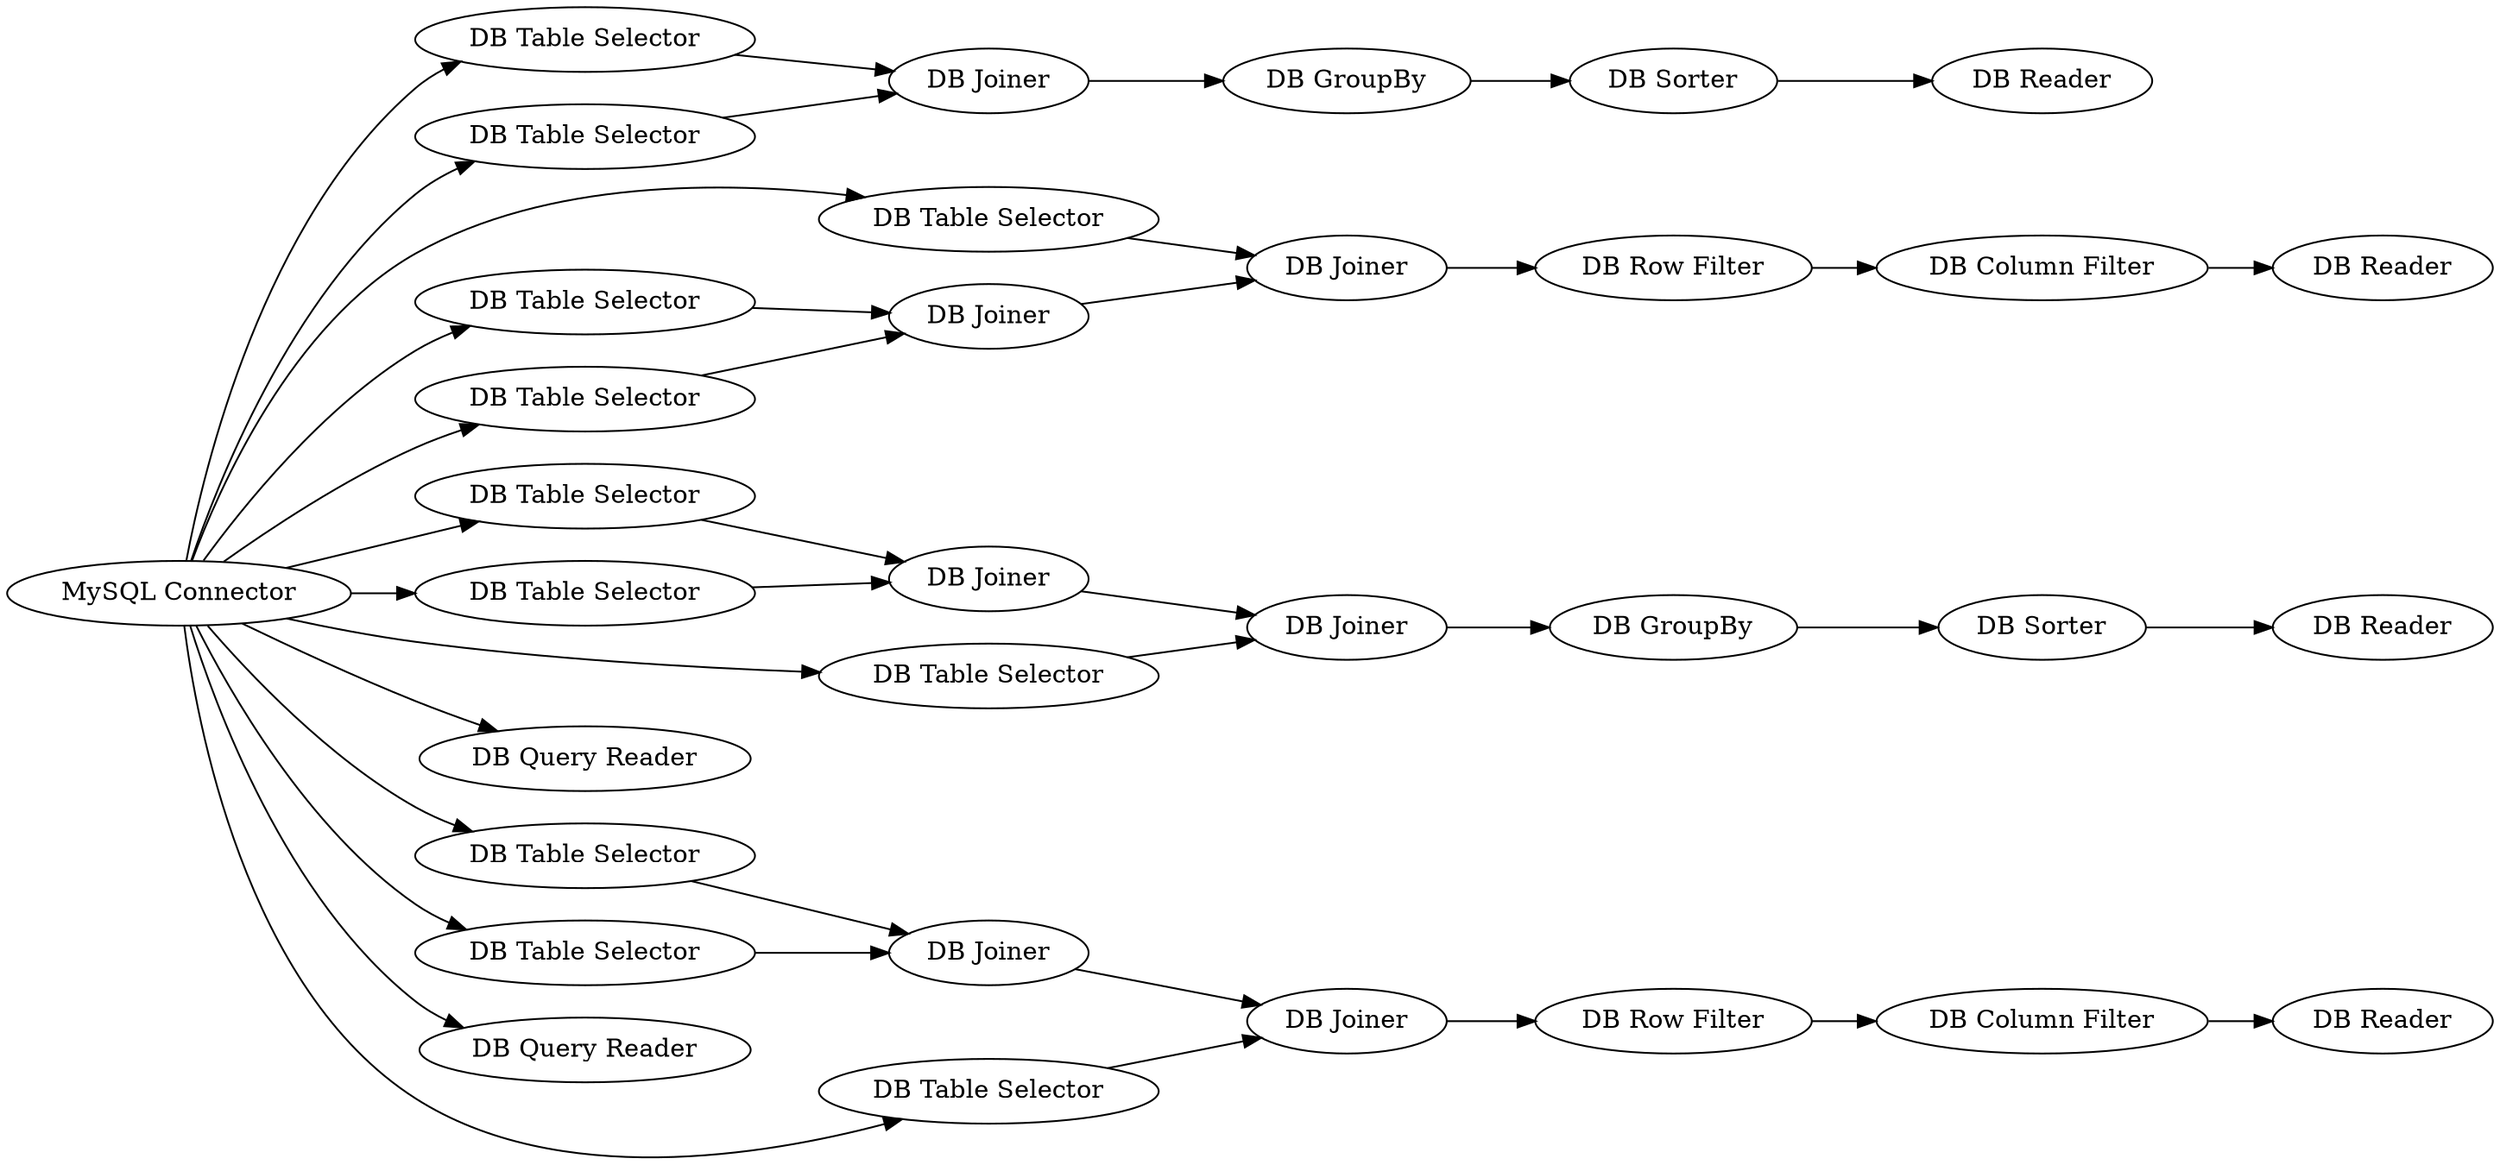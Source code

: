 digraph {
	23 -> 24
	13 -> 14
	27 -> 37
	21 -> 17
	1 -> 23
	1 -> 16
	1 -> 8
	12 -> 13
	1 -> 22
	18 -> 19
	30 -> 31
	35 -> 33
	31 -> 33
	25 -> 26
	1 -> 2
	11 -> 12
	10 -> 12
	8 -> 11
	22 -> 24
	33 -> 28
	9 -> 11
	26 -> 36
	1 -> 35
	1 -> 10
	24 -> 25
	1 -> 7
	28 -> 27
	20 -> 15
	1 -> 18
	14 -> 39
	1 -> 21
	17 -> 19
	19 -> 20
	1 -> 30
	32 -> 31
	1 -> 9
	1 -> 32
	16 -> 17
	15 -> 38
	27 [label="DB Sorter"]
	7 [label="DB Query Reader"]
	9 [label="DB Table Selector"]
	18 [label="DB Table Selector"]
	21 [label="DB Table Selector"]
	26 [label="DB Sorter"]
	8 [label="DB Table Selector"]
	17 [label="DB Joiner"]
	19 [label="DB Joiner"]
	24 [label="DB Joiner"]
	31 [label="DB Joiner"]
	15 [label="DB Column Filter"]
	25 [label="DB GroupBy"]
	12 [label="DB Joiner"]
	10 [label="DB Table Selector"]
	16 [label="DB Table Selector"]
	30 [label="DB Table Selector"]
	1 [label="MySQL Connector"]
	22 [label="DB Table Selector"]
	28 [label="DB GroupBy"]
	23 [label="DB Table Selector"]
	11 [label="DB Joiner"]
	14 [label="DB Column Filter"]
	38 [label="DB Reader"]
	13 [label="DB Row Filter"]
	35 [label="DB Table Selector"]
	20 [label="DB Row Filter"]
	36 [label="DB Reader"]
	39 [label="DB Reader"]
	33 [label="DB Joiner"]
	32 [label="DB Table Selector"]
	2 [label="DB Query Reader"]
	37 [label="DB Reader"]
	rankdir=LR
}
